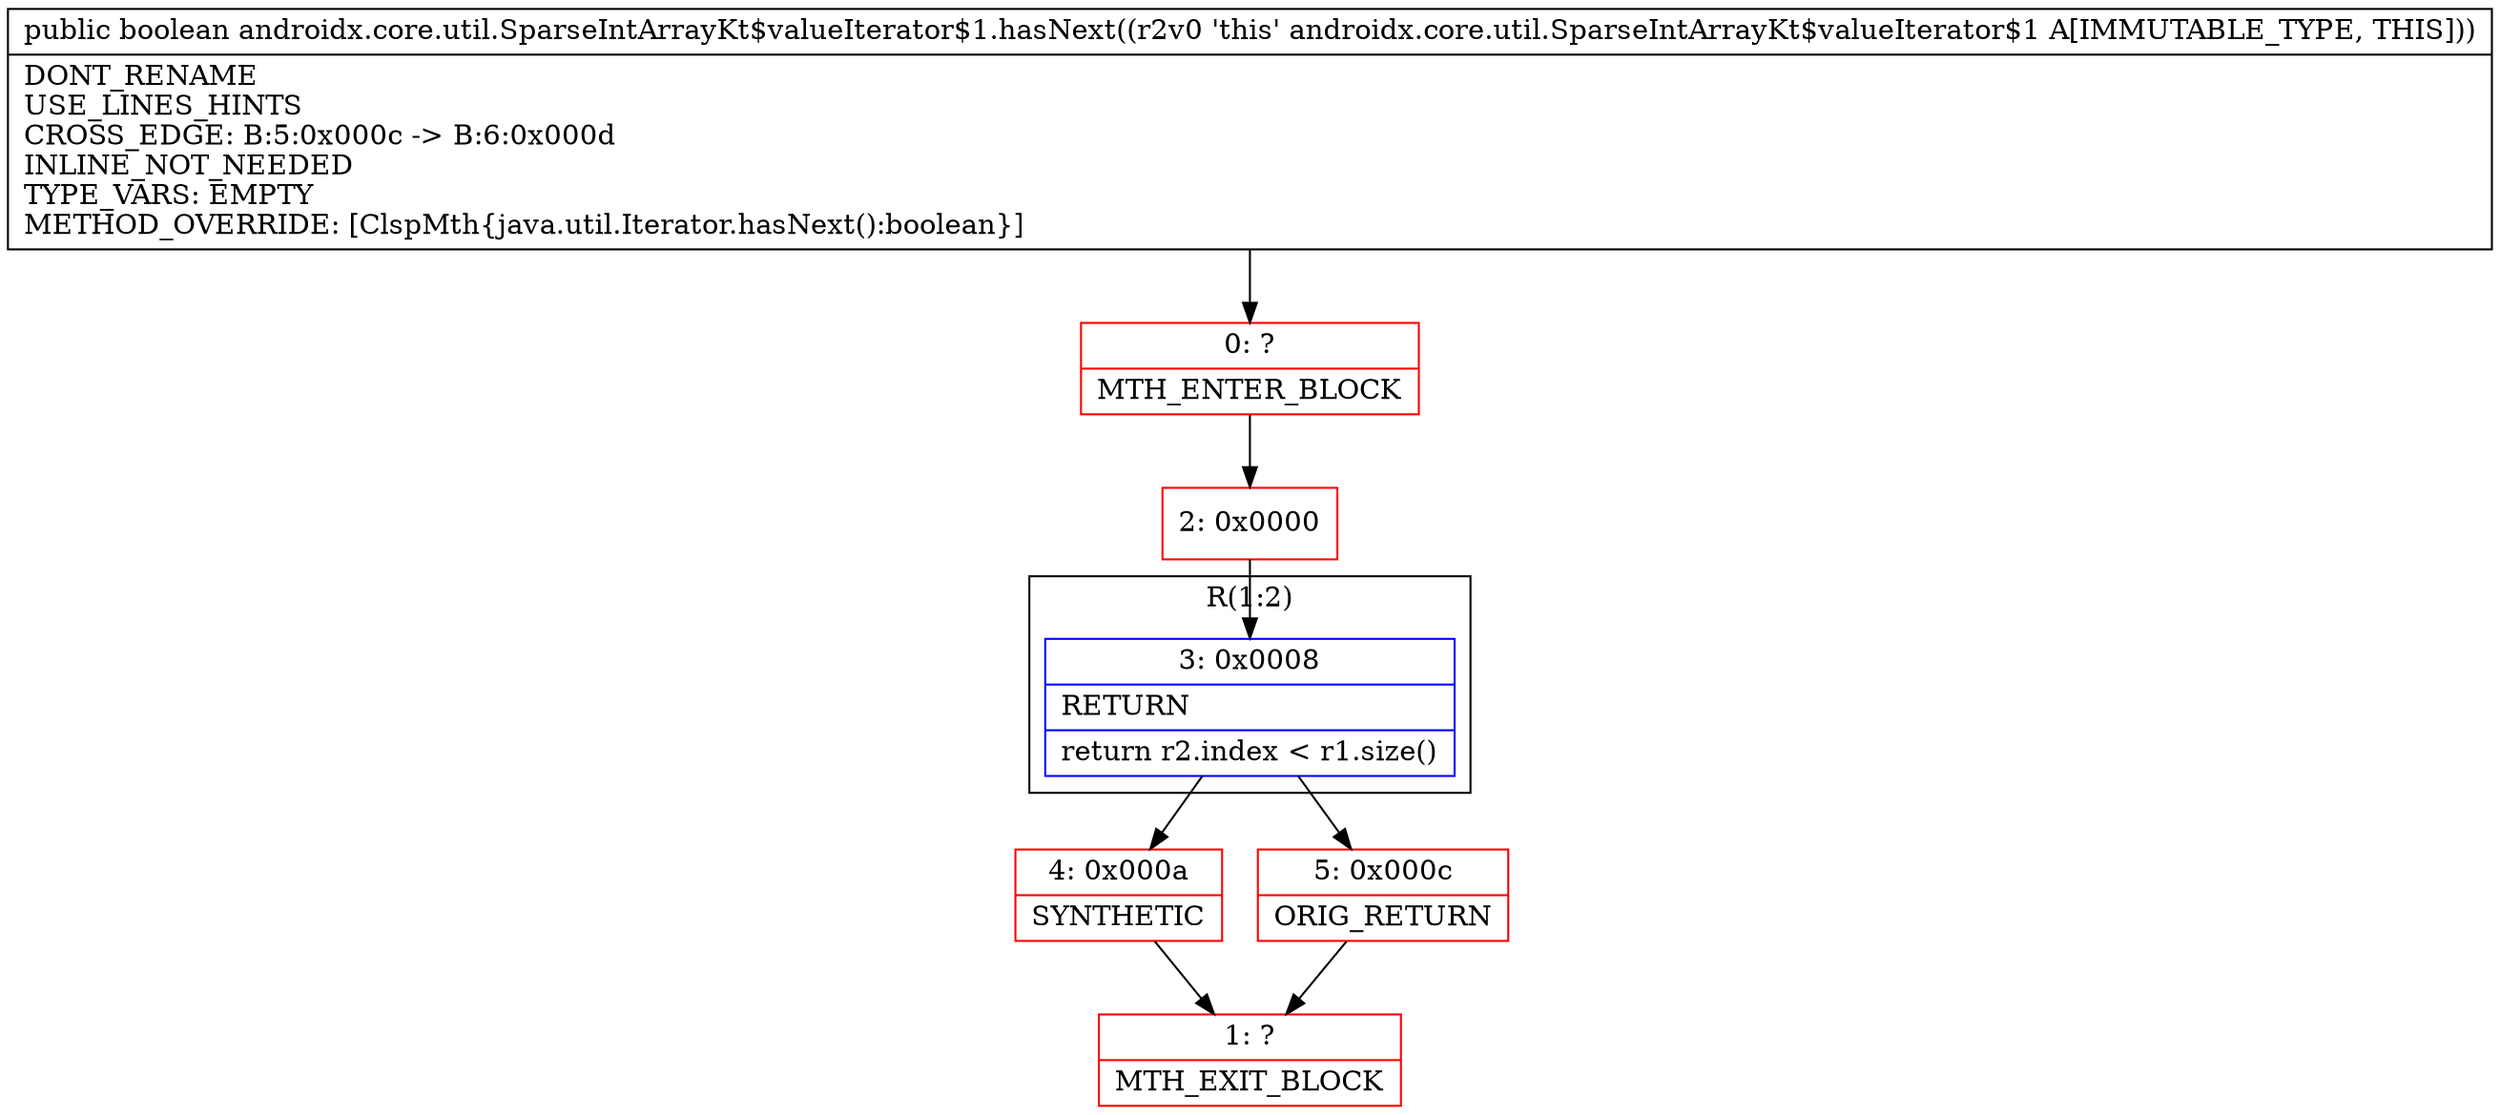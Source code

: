 digraph "CFG forandroidx.core.util.SparseIntArrayKt$valueIterator$1.hasNext()Z" {
subgraph cluster_Region_57045512 {
label = "R(1:2)";
node [shape=record,color=blue];
Node_3 [shape=record,label="{3\:\ 0x0008|RETURN\l|return r2.index \< r1.size()\l}"];
}
Node_0 [shape=record,color=red,label="{0\:\ ?|MTH_ENTER_BLOCK\l}"];
Node_2 [shape=record,color=red,label="{2\:\ 0x0000}"];
Node_4 [shape=record,color=red,label="{4\:\ 0x000a|SYNTHETIC\l}"];
Node_1 [shape=record,color=red,label="{1\:\ ?|MTH_EXIT_BLOCK\l}"];
Node_5 [shape=record,color=red,label="{5\:\ 0x000c|ORIG_RETURN\l}"];
MethodNode[shape=record,label="{public boolean androidx.core.util.SparseIntArrayKt$valueIterator$1.hasNext((r2v0 'this' androidx.core.util.SparseIntArrayKt$valueIterator$1 A[IMMUTABLE_TYPE, THIS]))  | DONT_RENAME\lUSE_LINES_HINTS\lCROSS_EDGE: B:5:0x000c \-\> B:6:0x000d\lINLINE_NOT_NEEDED\lTYPE_VARS: EMPTY\lMETHOD_OVERRIDE: [ClspMth\{java.util.Iterator.hasNext():boolean\}]\l}"];
MethodNode -> Node_0;Node_3 -> Node_4;
Node_3 -> Node_5;
Node_0 -> Node_2;
Node_2 -> Node_3;
Node_4 -> Node_1;
Node_5 -> Node_1;
}

